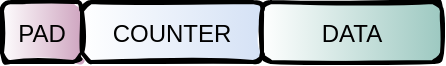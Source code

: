 <mxfile version="17.2.4" type="device"><diagram id="Uc3r3tbzcbL-9wY2zwfZ" name="Seite-1"><mxGraphModel dx="630" dy="586" grid="1" gridSize="10" guides="1" tooltips="1" connect="1" arrows="1" fold="1" page="1" pageScale="1" pageWidth="1169" pageHeight="827" math="0" shadow="0"><root><mxCell id="0"/><mxCell id="1" parent="0"/><mxCell id="Slc8xQsQfbbO47uyGgb--5" value="PAD" style="rounded=1;strokeWidth=2;fillWeight=4;hachureGap=8;hachureAngle=45;fillColor=#CDA2BE;sketch=1;gradientColor=#ffffff;gradientDirection=west;" parent="1" vertex="1"><mxGeometry x="170" y="350" width="40" height="30" as="geometry"/></mxCell><mxCell id="Slc8xQsQfbbO47uyGgb--6" value="DATA" style="rounded=1;strokeWidth=2;fillWeight=4;hachureGap=8;hachureAngle=45;fillColor=#9AC7BF;sketch=1;fillStyle=auto;gradientColor=#ffffff;gradientDirection=west;" parent="1" vertex="1"><mxGeometry x="300" y="350" width="90" height="30" as="geometry"/></mxCell><mxCell id="Slc8xQsQfbbO47uyGgb--7" value="COUNTER" style="rounded=1;strokeWidth=2;fillWeight=4;hachureGap=8;hachureAngle=45;fillColor=#D4E1F5;sketch=1;fillStyle=auto;gradientColor=#ffffff;gradientDirection=west;" parent="1" vertex="1"><mxGeometry x="210" y="350" width="90" height="30" as="geometry"/></mxCell></root></mxGraphModel></diagram></mxfile>